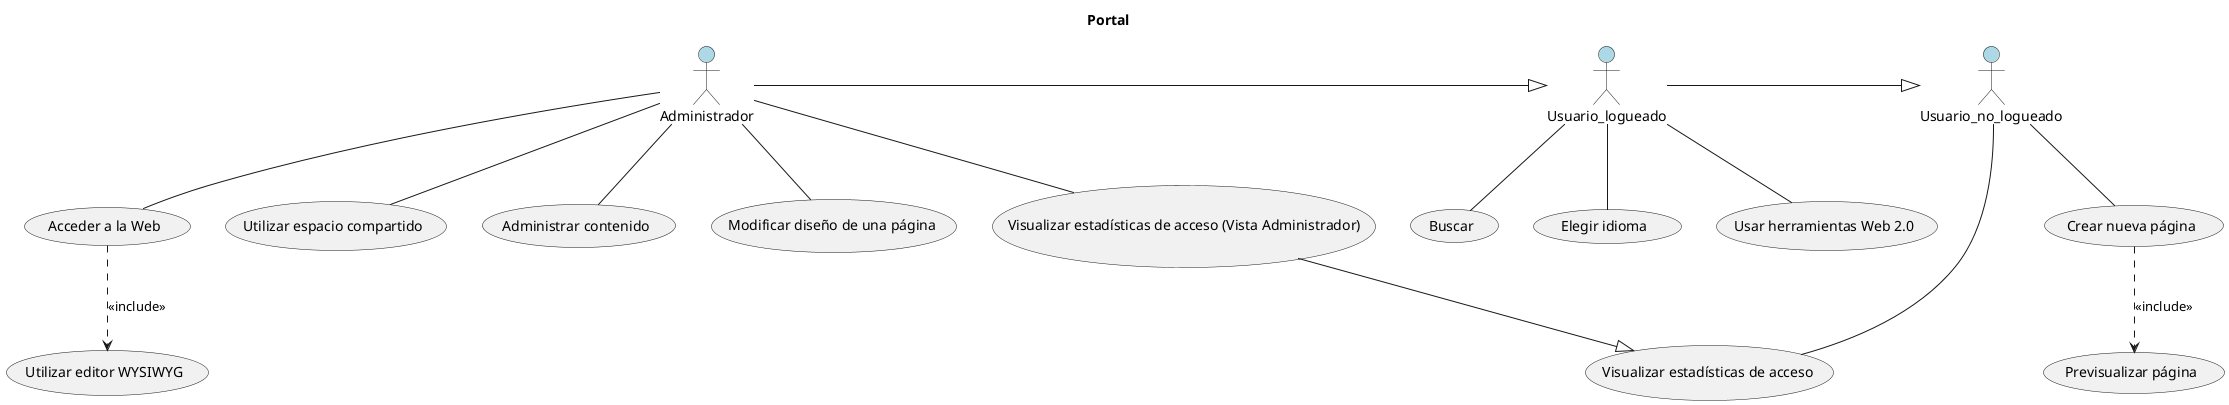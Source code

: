 @startuml Portal
title Portal

actor Usuario_no_logueado  #LightBlue
actor Usuario_logueado #LightBlue
actor Administrador #LightBlue

/'Casos de uso'/
"Usar herramientas Web 2.0" as (HW)
"Buscar" as (B)
"Elegir idioma" as (EI)
"Crear nueva página" as (CNP)
"Previsualizar página" as (PP)
"Visualizar estadísticas de acceso" as (VEA)
"Visualizar estadísticas de acceso (Vista Administrador)" as (VEAVA)
"Utilizar espacio compartido" as (UEC)
"Administrar contenido" as (AC)
"Acceder a la Web" as (AW)
"Utilizar editor WYSIWYG" as (UE)
"Modificar diseño de una página" as (MDP)

/'Herencias actores'/
Usuario_logueado -|> Usuario_no_logueado
Administrador -|> Usuario_logueado

/'Relaciones casos de uso'/
Usuario_logueado -- (HW)
Usuario_logueado -- (B)
Usuario_logueado -- (EI)

Usuario_no_logueado  -down- (VEA)
Usuario_no_logueado  -- (CNP)
(CNP) .-> (PP) : <<include>>

Administrador -- (VEAVA)
(VEAVA) -down-|> (VEA)
Administrador -- (UEC)
Administrador -- (AC)
Administrador -- (AW)
(AW) .-> (UE) : <<include>>
Administrador -- (MDP)